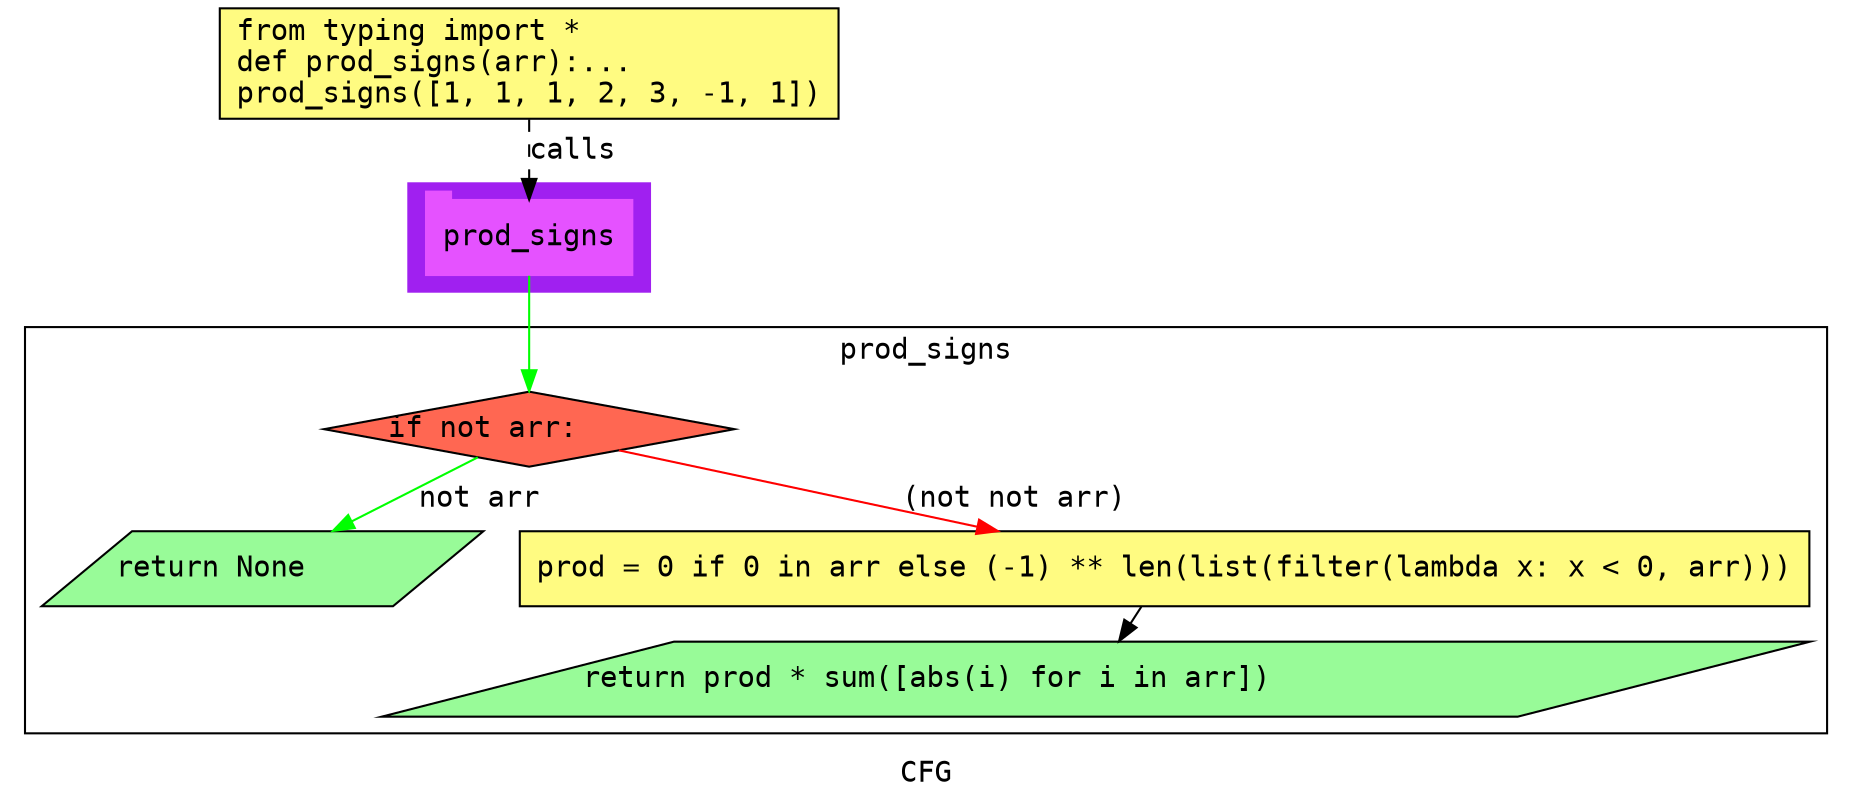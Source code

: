 digraph cluster446CFG {
	graph [bb="0,0,873,379",
		compound=True,
		fontname="DejaVu Sans Mono",
		label=CFG,
		lheight=0.21,
		lp="436.5,11.5",
		lwidth=0.35,
		pack=False,
		rankdir=TB,
		ranksep=0.02
	];
	node [fontname="DejaVu Sans Mono",
		label="\N"
	];
	edge [fontname="DejaVu Sans Mono"];
	subgraph cluster_1 {
		graph [bb="187,243,303,295",
			color=purple,
			compound=true,
			fontname="DejaVu Sans Mono",
			label="",
			rankdir=TB,
			ranksep=0.02,
			shape=tab,
			style=filled
		];
		node [fontname="DejaVu Sans Mono"];
		edge [fontname="DejaVu Sans Mono"];
		13	[color="#E552FF",
			height=0.5,
			label=prod_signs,
			linenum="[10]",
			pos="245,269",
			shape=tab,
			style=filled,
			width=1.375];
	}
	subgraph cluster2prod_signs {
		graph [bb="8,31,865,226",
			compound=True,
			fontname="DejaVu Sans Mono",
			label=prod_signs,
			lheight=0.21,
			lp="436.5,214.5",
			lwidth=1.15,
			pack=False,
			rankdir=TB,
			ranksep=0.02
		];
		node [fontname="DejaVu Sans Mono"];
		edge [fontname="DejaVu Sans Mono"];
		subgraph cluster_5 {
			graph [color=purple,
				compound=true,
				fontname="DejaVu Sans Mono",
				label="",
				rankdir=TB,
				ranksep=0.02,
				shape=tab,
				style=filled
			];
			node [fontname="DejaVu Sans Mono"];
			edge [fontname="DejaVu Sans Mono"];
		}
		3	[fillcolor="#FF6752",
			height=0.5,
			label="if not arr:\l",
			linenum="[5]",
			pos="245,177",
			shape=diamond,
			style="filled,solid",
			width=2.7319];
		4	[fillcolor="#98fb98",
			height=0.5,
			label="return None\l",
			linenum="[6]",
			pos="118,110",
			shape=parallelogram,
			style="filled,solid",
			width=2.8323];
		3 -> 4	[color=green,
			label="not arr",
			lp="221,143.5",
			pos="e,151.53,128.16 220.51,163.47 203.51,154.77 180.42,142.95 160.45,132.73"];
		5	[fillcolor="#FFFB81",
			height=0.5,
			label="prod = 0 if 0 in arr else (-1) ** len(list(filter(lambda x: x < 0, arr)))\l",
			linenum="[7]",
			pos="547,110",
			shape=rectangle,
			style="filled,solid",
			width=8.5972];
		3 -> 5	[color=red,
			label="(not not arr)",
			lp="477,143.5",
			pos="e,467.96,128.01 287.95,166.76 332.04,157.27 401.94,142.22 458.02,130.15"];
		10	[fillcolor="#98fb98",
			height=0.5,
			label="return prod * sum([abs(i) for i in arr])\l",
			linenum="[8]",
			pos="526,57",
			shape=parallelogram,
			style="filled,solid",
			width=9.1853];
		5 -> 10	[color=black,
			pos="e,533.1,75.248 539.89,91.734 538.93,89.407 537.93,86.979 536.93,84.537"];
	}
	1	[fillcolor="#FFFB81",
		height=0.73611,
		label="from typing import *\ldef prod_signs(arr):...\lprod_signs([1, 1, 1, 2, 3, -1, 1])\l",
		linenum="[1]",
		pos="245,352.5",
		shape=rectangle,
		style="filled,solid",
		width=4.125];
	1 -> 13	[label=calls,
		lp="266,310.5",
		pos="e,245,287.13 245,325.71 245,316.66 245,306.47 245,297.3",
		style=dashed];
	13 -> 3	[color=green,
		pos="e,245,195.3 245,250.65 245,237.82 245,220.11 245,205.38"];
}
